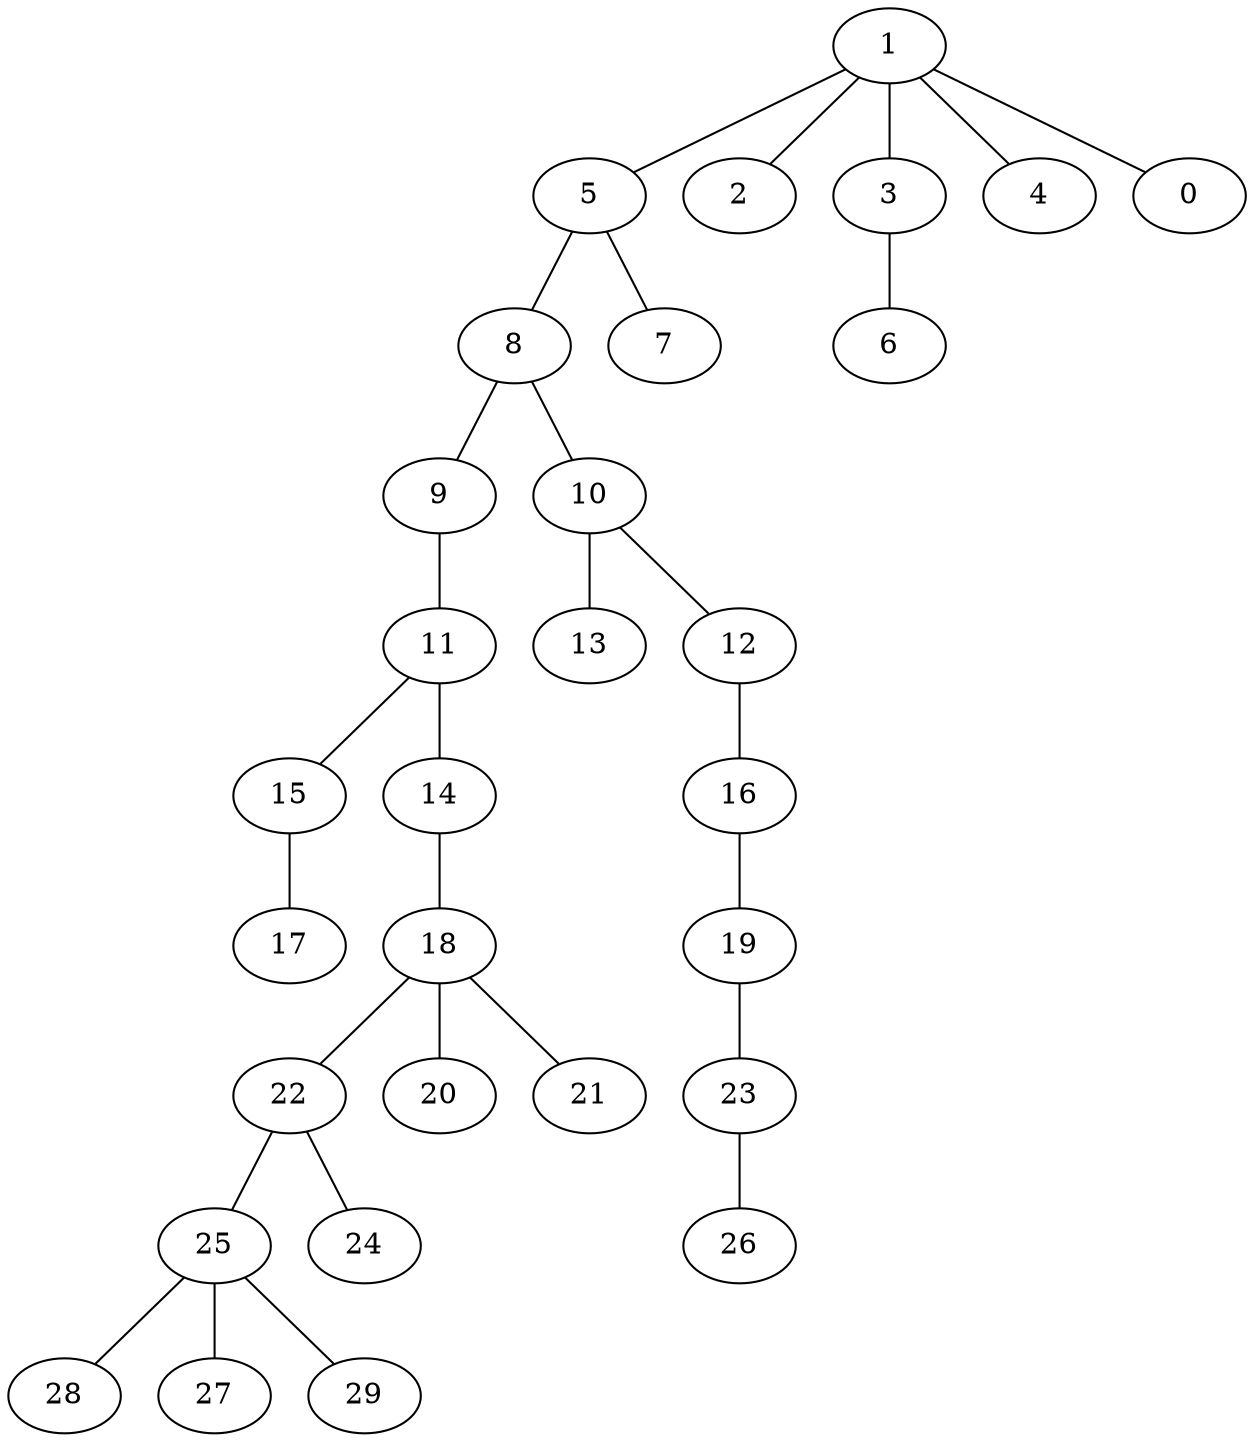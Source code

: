 strict graph G {
1;
5;
2;
3;
4;
0;
8;
7;
6;
9;
10;
11;
13;
12;
15;
14;
16;
17;
18;
19;
22;
20;
21;
23;
25;
24;
26;
28;
27;
29;
1 -- 2;
9 -- 11;
10 -- 13;
18 -- 21;
25 -- 29;
10 -- 12;
25 -- 28;
8 -- 9;
11 -- 15;
11 -- 14;
19 -- 23;
15 -- 17;
1 -- 0;
1 -- 4;
18 -- 20;
5 -- 7;
12 -- 16;
25 -- 27;
1 -- 3;
18 -- 22;
16 -- 19;
22 -- 24;
1 -- 5;
5 -- 8;
22 -- 25;
8 -- 10;
14 -- 18;
3 -- 6;
23 -- 26;
}
